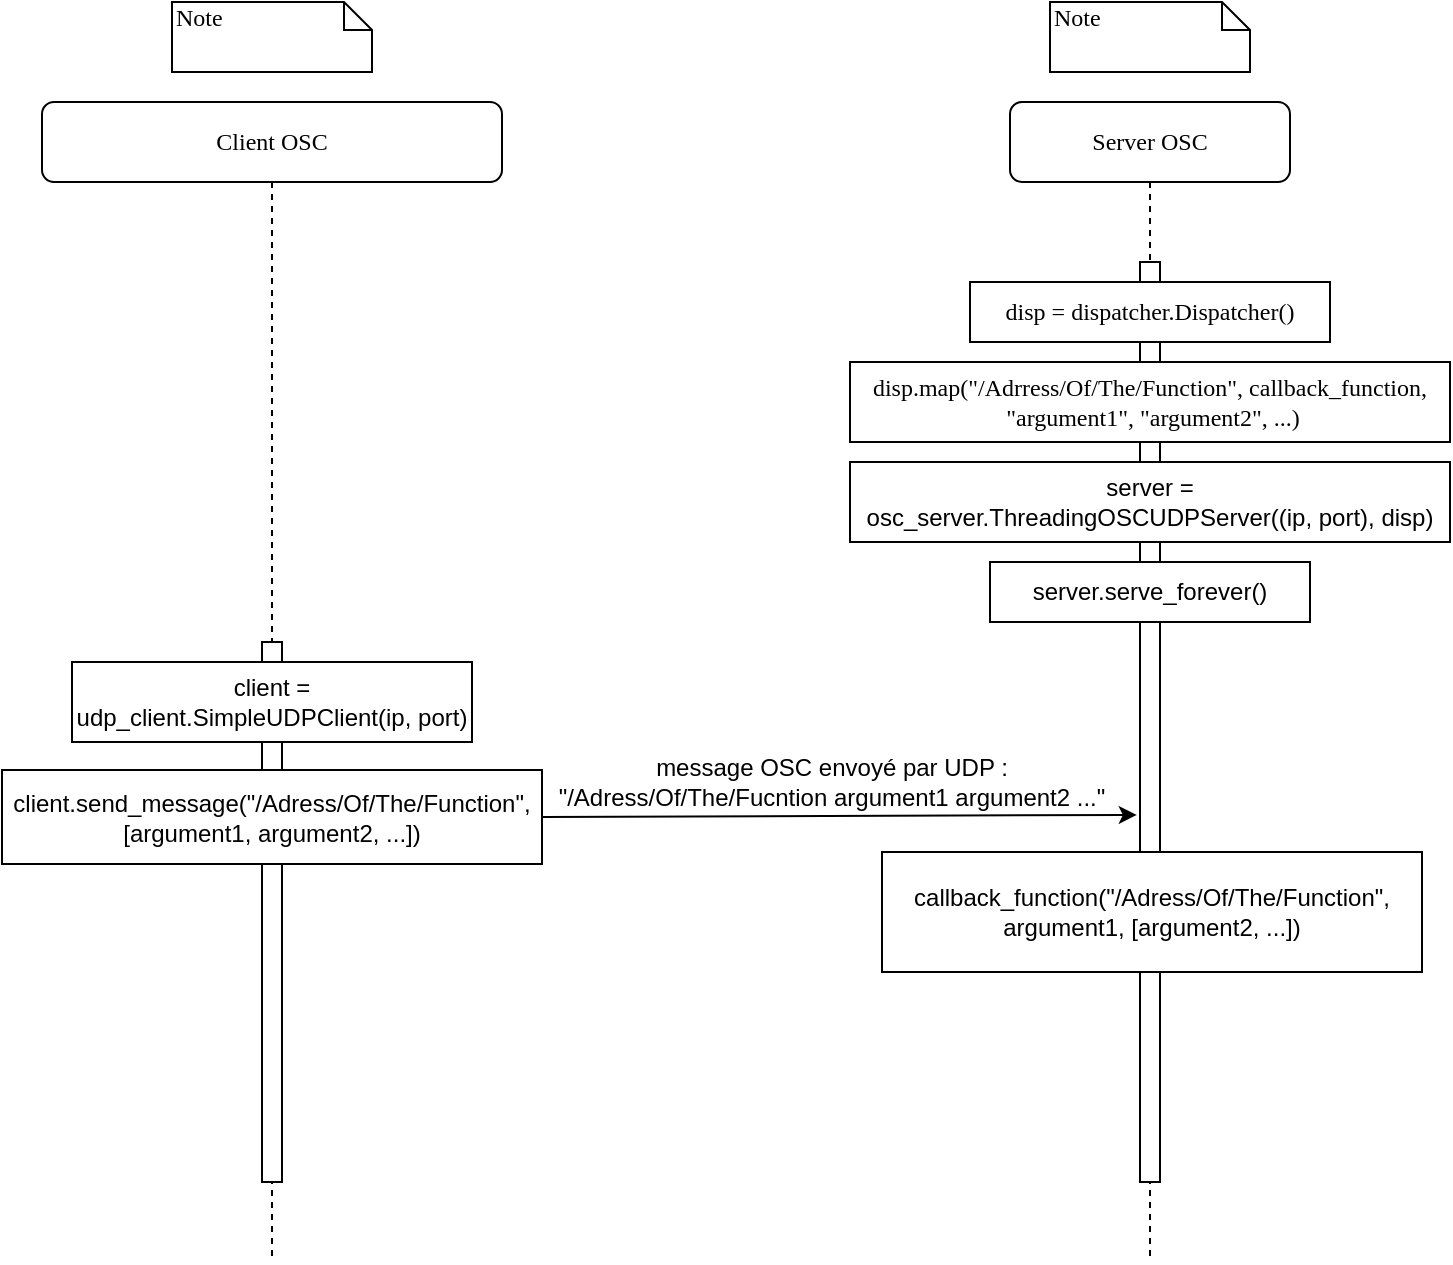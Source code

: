 <mxfile version="18.1.3" type="device"><diagram name="Page-1" id="13e1069c-82ec-6db2-03f1-153e76fe0fe0"><mxGraphModel dx="868" dy="553" grid="1" gridSize="10" guides="1" tooltips="1" connect="1" arrows="1" fold="1" page="1" pageScale="1" pageWidth="1169" pageHeight="827" background="none" math="0" shadow="0"><root><mxCell id="0"/><mxCell id="1" parent="0"/><mxCell id="7baba1c4bc27f4b0-4" value="Server OSC" style="shape=umlLifeline;perimeter=lifelinePerimeter;whiteSpace=wrap;html=1;container=1;collapsible=0;recursiveResize=0;outlineConnect=0;rounded=1;shadow=0;comic=0;labelBackgroundColor=none;strokeWidth=1;fontFamily=Verdana;fontSize=12;align=center;" parent="1" vertex="1"><mxGeometry x="514" y="80" width="140" height="580" as="geometry"/></mxCell><mxCell id="7baba1c4bc27f4b0-16" value="" style="html=1;points=[];perimeter=orthogonalPerimeter;rounded=0;shadow=0;comic=0;labelBackgroundColor=none;strokeWidth=1;fontFamily=Verdana;fontSize=12;align=center;" parent="1" vertex="1"><mxGeometry x="579" y="160" width="10" height="460" as="geometry"/></mxCell><mxCell id="7baba1c4bc27f4b0-8" value="Client OSC" style="shape=umlLifeline;perimeter=lifelinePerimeter;whiteSpace=wrap;html=1;container=1;collapsible=0;recursiveResize=0;outlineConnect=0;rounded=1;shadow=0;comic=0;labelBackgroundColor=none;strokeWidth=1;fontFamily=Verdana;fontSize=12;align=center;" parent="1" vertex="1"><mxGeometry x="30" y="80" width="230" height="580" as="geometry"/></mxCell><mxCell id="7baba1c4bc27f4b0-9" value="" style="html=1;points=[];perimeter=orthogonalPerimeter;rounded=0;shadow=0;comic=0;labelBackgroundColor=none;strokeWidth=1;fontFamily=Verdana;fontSize=12;align=center;" parent="7baba1c4bc27f4b0-8" vertex="1"><mxGeometry x="110" y="270" width="10" height="270" as="geometry"/></mxCell><mxCell id="fj6LUeLb5xhZegQbhglg-23" value="client = udp_client.SimpleUDPClient(ip, port)" style="rounded=0;whiteSpace=wrap;html=1;" vertex="1" parent="7baba1c4bc27f4b0-8"><mxGeometry x="15" y="280" width="200" height="40" as="geometry"/></mxCell><mxCell id="fj6LUeLb5xhZegQbhglg-24" value="client.send_message(&quot;/Adress/Of/The/Function&quot;, [argument1, argument2, ...])" style="rounded=0;whiteSpace=wrap;html=1;" vertex="1" parent="7baba1c4bc27f4b0-8"><mxGeometry x="-20" y="334" width="270" height="47" as="geometry"/></mxCell><mxCell id="7baba1c4bc27f4b0-40" value="Note" style="shape=note;whiteSpace=wrap;html=1;size=14;verticalAlign=top;align=left;spacingTop=-6;rounded=0;shadow=0;comic=0;labelBackgroundColor=none;strokeWidth=1;fontFamily=Verdana;fontSize=12" parent="1" vertex="1"><mxGeometry x="95" y="30" width="100" height="35" as="geometry"/></mxCell><mxCell id="7baba1c4bc27f4b0-43" value="Note" style="shape=note;whiteSpace=wrap;html=1;size=14;verticalAlign=top;align=left;spacingTop=-6;rounded=0;shadow=0;comic=0;labelBackgroundColor=none;strokeWidth=1;fontFamily=Verdana;fontSize=12" parent="1" vertex="1"><mxGeometry x="534" y="30" width="100" height="35" as="geometry"/></mxCell><mxCell id="fj6LUeLb5xhZegQbhglg-12" value="&lt;span style=&quot;font-family: Verdana;&quot;&gt;disp.map(&quot;/Adrress/Of/The/Function&quot;, callback_function,&lt;/span&gt;&lt;br style=&quot;font-family: Verdana;&quot;&gt;&lt;span style=&quot;font-family: Verdana;&quot;&gt;&amp;nbsp;&quot;argument1&quot;, &quot;argument2&quot;, ...)&lt;/span&gt;" style="rounded=0;whiteSpace=wrap;html=1;" vertex="1" parent="1"><mxGeometry x="434" y="210" width="300" height="40" as="geometry"/></mxCell><mxCell id="fj6LUeLb5xhZegQbhglg-11" value="&lt;span style=&quot;font-family: Verdana;&quot;&gt;disp =&amp;nbsp;&lt;/span&gt;&lt;span style=&quot;font-family: Verdana;&quot;&gt;dispatcher.Dispatcher()&lt;/span&gt;" style="rounded=0;whiteSpace=wrap;html=1;" vertex="1" parent="1"><mxGeometry x="494" y="170" width="180" height="30" as="geometry"/></mxCell><mxCell id="fj6LUeLb5xhZegQbhglg-18" value="server =&lt;br&gt;osc_server.ThreadingOSCUDPServer((ip, port), disp)" style="rounded=0;whiteSpace=wrap;html=1;" vertex="1" parent="1"><mxGeometry x="434" y="260" width="300" height="40" as="geometry"/></mxCell><mxCell id="fj6LUeLb5xhZegQbhglg-20" value="server.serve_forever()" style="rounded=0;whiteSpace=wrap;html=1;" vertex="1" parent="1"><mxGeometry x="504" y="310" width="160" height="30" as="geometry"/></mxCell><mxCell id="fj6LUeLb5xhZegQbhglg-25" value="" style="endArrow=classic;html=1;rounded=0;exitX=1;exitY=0.5;exitDx=0;exitDy=0;entryX=-0.16;entryY=0.601;entryDx=0;entryDy=0;entryPerimeter=0;" edge="1" parent="1" target="7baba1c4bc27f4b0-16"><mxGeometry width="50" height="50" relative="1" as="geometry"><mxPoint x="280" y="437.5" as="sourcePoint"/><mxPoint x="405" y="420" as="targetPoint"/></mxGeometry></mxCell><mxCell id="fj6LUeLb5xhZegQbhglg-26" value="message OSC envoyé par UDP :&lt;br&gt;&quot;/Adress/Of/The/Fucntion argument1 argument2 ...&quot;" style="text;html=1;strokeColor=none;fillColor=none;align=center;verticalAlign=middle;whiteSpace=wrap;rounded=0;" vertex="1" parent="1"><mxGeometry x="280" y="400" width="290" height="40" as="geometry"/></mxCell><mxCell id="fj6LUeLb5xhZegQbhglg-28" value="callback_function(&quot;/Adress/Of/The/Function&quot;, argument1, [argument2, ...])" style="rounded=0;whiteSpace=wrap;html=1;" vertex="1" parent="1"><mxGeometry x="450" y="455" width="270" height="60" as="geometry"/></mxCell></root></mxGraphModel></diagram></mxfile>
